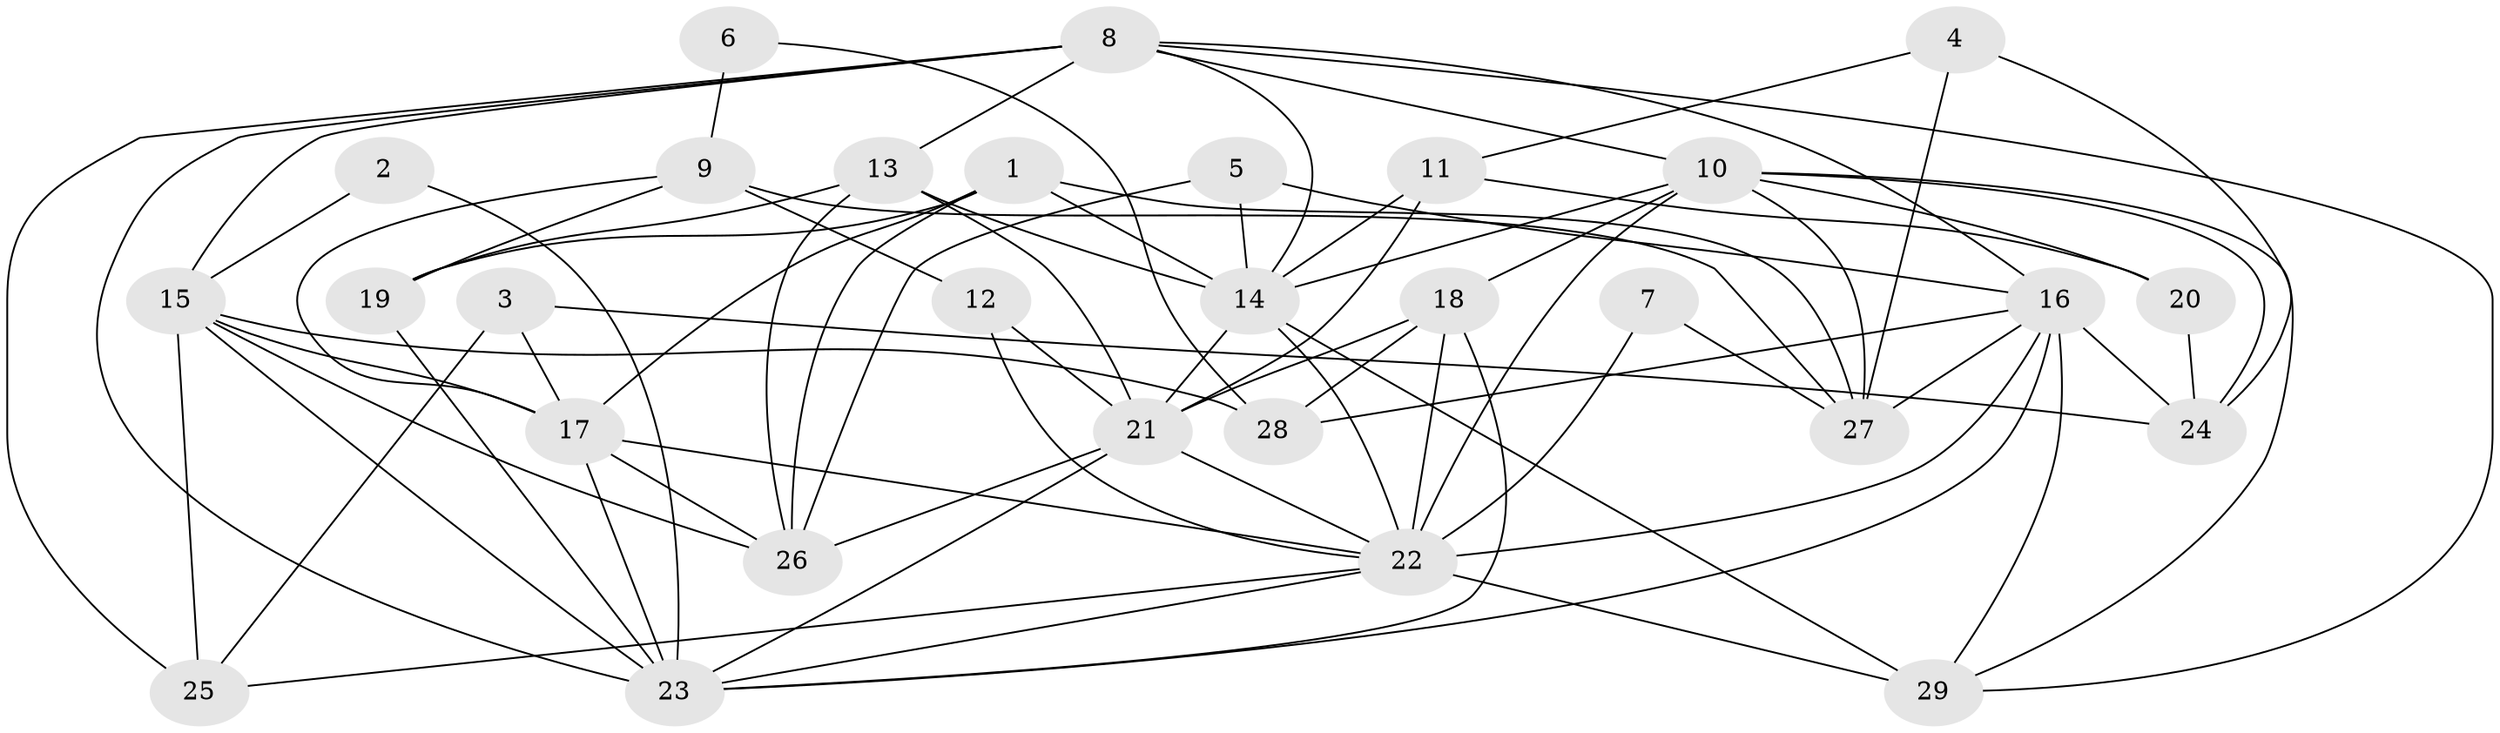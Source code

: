 // original degree distribution, {4: 0.25862068965517243, 3: 0.25862068965517243, 5: 0.1206896551724138, 6: 0.10344827586206896, 2: 0.1724137931034483, 7: 0.06896551724137931, 8: 0.017241379310344827}
// Generated by graph-tools (version 1.1) at 2025/50/03/09/25 03:50:02]
// undirected, 29 vertices, 77 edges
graph export_dot {
graph [start="1"]
  node [color=gray90,style=filled];
  1;
  2;
  3;
  4;
  5;
  6;
  7;
  8;
  9;
  10;
  11;
  12;
  13;
  14;
  15;
  16;
  17;
  18;
  19;
  20;
  21;
  22;
  23;
  24;
  25;
  26;
  27;
  28;
  29;
  1 -- 14 [weight=1.0];
  1 -- 17 [weight=1.0];
  1 -- 19 [weight=1.0];
  1 -- 26 [weight=1.0];
  1 -- 27 [weight=1.0];
  2 -- 15 [weight=1.0];
  2 -- 23 [weight=1.0];
  3 -- 17 [weight=2.0];
  3 -- 24 [weight=1.0];
  3 -- 25 [weight=1.0];
  4 -- 11 [weight=1.0];
  4 -- 24 [weight=1.0];
  4 -- 27 [weight=1.0];
  5 -- 14 [weight=1.0];
  5 -- 16 [weight=1.0];
  5 -- 26 [weight=1.0];
  6 -- 9 [weight=1.0];
  6 -- 28 [weight=1.0];
  7 -- 22 [weight=1.0];
  7 -- 27 [weight=1.0];
  8 -- 10 [weight=1.0];
  8 -- 13 [weight=1.0];
  8 -- 14 [weight=1.0];
  8 -- 15 [weight=1.0];
  8 -- 16 [weight=1.0];
  8 -- 23 [weight=1.0];
  8 -- 25 [weight=1.0];
  8 -- 29 [weight=1.0];
  9 -- 12 [weight=1.0];
  9 -- 17 [weight=2.0];
  9 -- 19 [weight=1.0];
  9 -- 27 [weight=1.0];
  10 -- 14 [weight=1.0];
  10 -- 18 [weight=1.0];
  10 -- 20 [weight=1.0];
  10 -- 22 [weight=1.0];
  10 -- 24 [weight=1.0];
  10 -- 27 [weight=1.0];
  10 -- 29 [weight=1.0];
  11 -- 14 [weight=1.0];
  11 -- 20 [weight=1.0];
  11 -- 21 [weight=3.0];
  12 -- 21 [weight=1.0];
  12 -- 22 [weight=1.0];
  13 -- 14 [weight=1.0];
  13 -- 19 [weight=1.0];
  13 -- 21 [weight=1.0];
  13 -- 26 [weight=1.0];
  14 -- 21 [weight=1.0];
  14 -- 22 [weight=1.0];
  14 -- 29 [weight=2.0];
  15 -- 17 [weight=1.0];
  15 -- 23 [weight=1.0];
  15 -- 25 [weight=1.0];
  15 -- 26 [weight=1.0];
  15 -- 28 [weight=1.0];
  16 -- 22 [weight=2.0];
  16 -- 23 [weight=1.0];
  16 -- 24 [weight=1.0];
  16 -- 27 [weight=1.0];
  16 -- 28 [weight=1.0];
  16 -- 29 [weight=1.0];
  17 -- 22 [weight=1.0];
  17 -- 23 [weight=1.0];
  17 -- 26 [weight=1.0];
  18 -- 21 [weight=1.0];
  18 -- 22 [weight=1.0];
  18 -- 23 [weight=1.0];
  18 -- 28 [weight=1.0];
  19 -- 23 [weight=1.0];
  20 -- 24 [weight=1.0];
  21 -- 22 [weight=1.0];
  21 -- 23 [weight=1.0];
  21 -- 26 [weight=1.0];
  22 -- 23 [weight=1.0];
  22 -- 25 [weight=1.0];
  22 -- 29 [weight=1.0];
}
